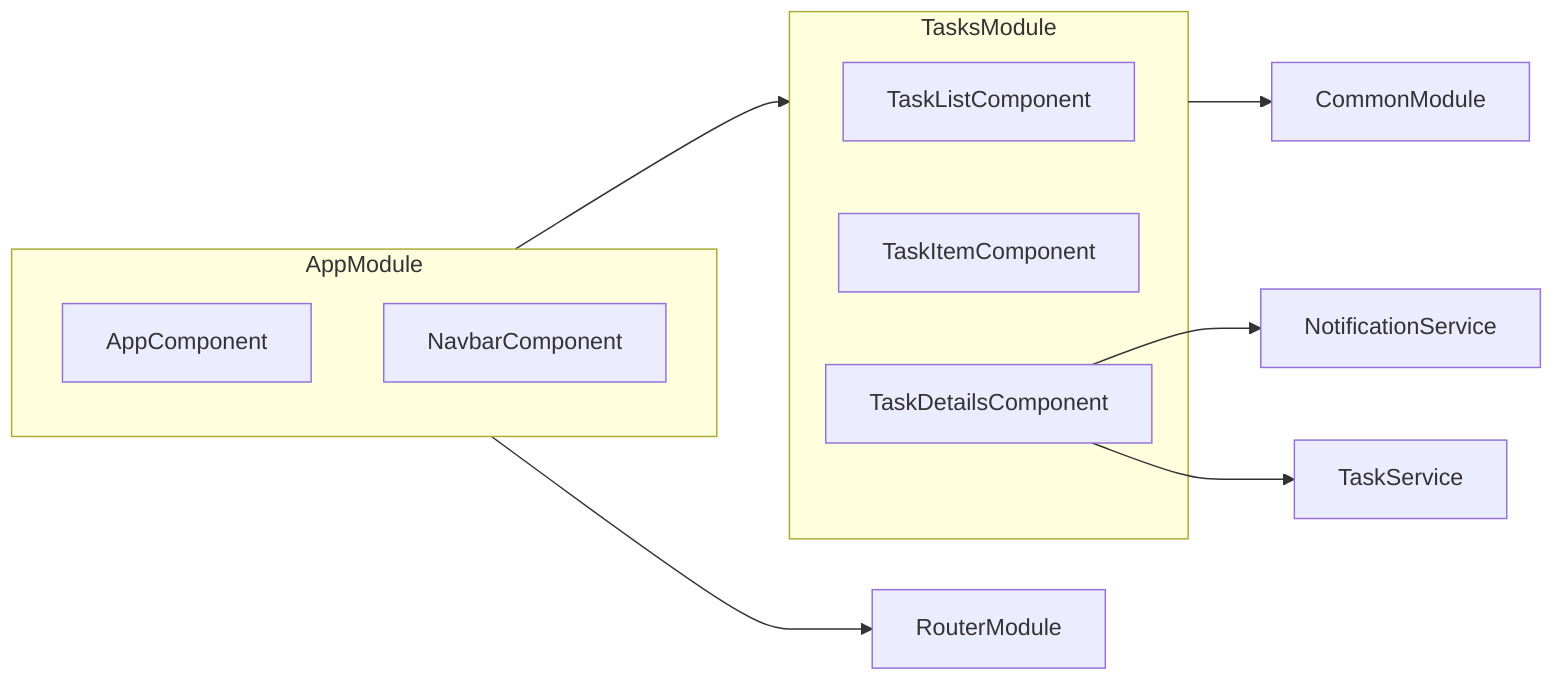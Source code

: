 graph LR
subgraph AppModule
  AppComponent
  NavbarComponent
end

subgraph TasksModule
  TaskListComponent
  TaskItemComponent
  TaskDetailsComponent
end

AppModule --> RouterModule
AppModule --> TasksModule
TasksModule --> CommonModule
TaskDetailsComponent --> NotificationService
TaskDetailsComponent --> TaskService
